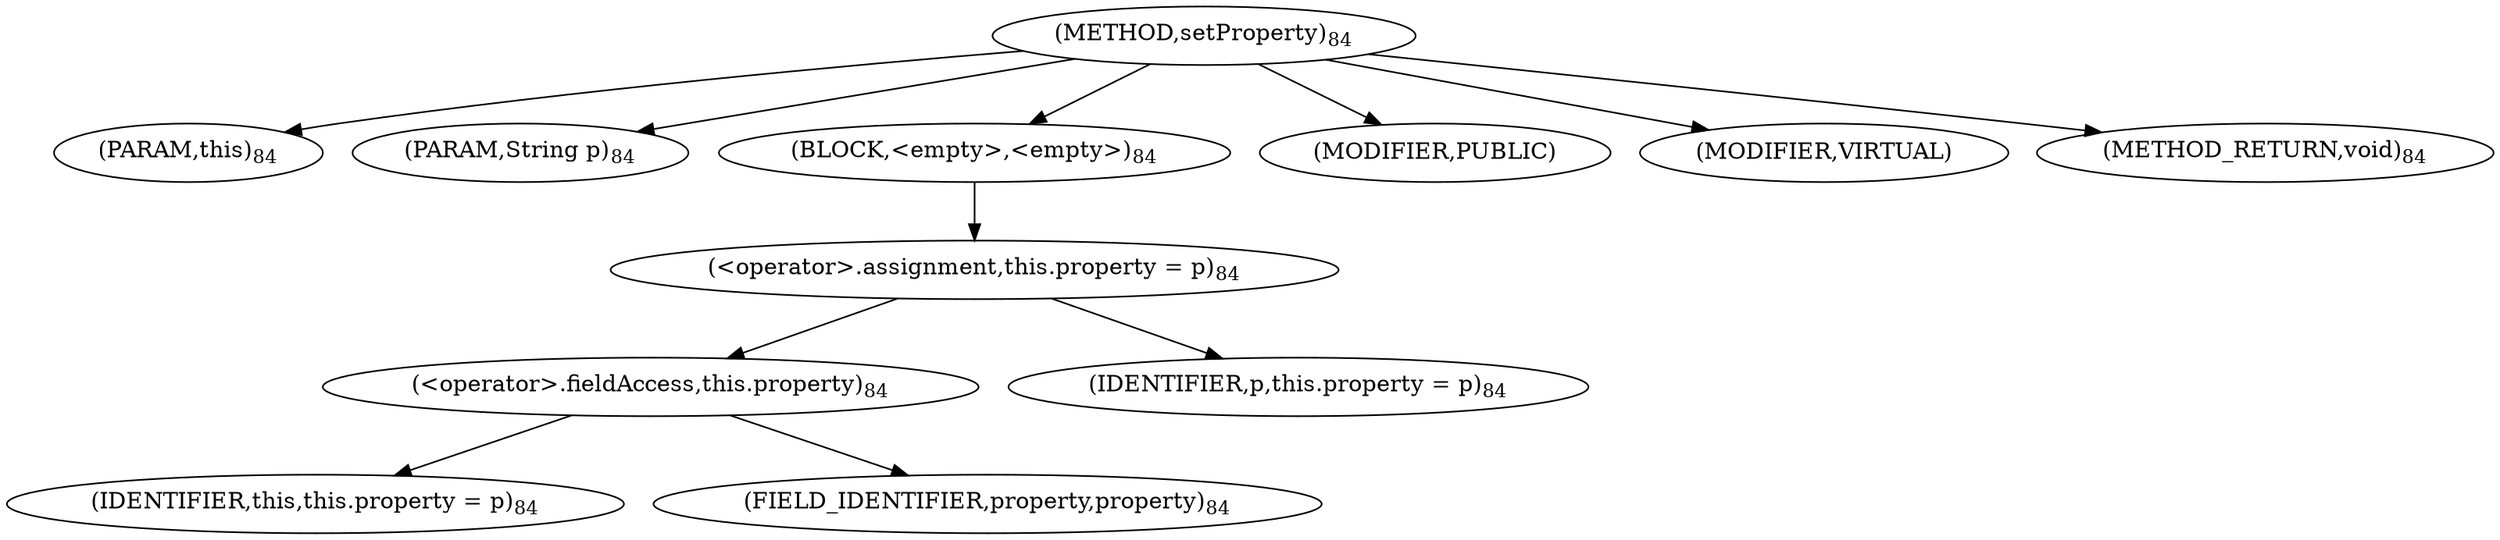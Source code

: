 digraph "setProperty" {  
"18" [label = <(METHOD,setProperty)<SUB>84</SUB>> ]
"19" [label = <(PARAM,this)<SUB>84</SUB>> ]
"20" [label = <(PARAM,String p)<SUB>84</SUB>> ]
"21" [label = <(BLOCK,&lt;empty&gt;,&lt;empty&gt;)<SUB>84</SUB>> ]
"22" [label = <(&lt;operator&gt;.assignment,this.property = p)<SUB>84</SUB>> ]
"23" [label = <(&lt;operator&gt;.fieldAccess,this.property)<SUB>84</SUB>> ]
"24" [label = <(IDENTIFIER,this,this.property = p)<SUB>84</SUB>> ]
"25" [label = <(FIELD_IDENTIFIER,property,property)<SUB>84</SUB>> ]
"26" [label = <(IDENTIFIER,p,this.property = p)<SUB>84</SUB>> ]
"27" [label = <(MODIFIER,PUBLIC)> ]
"28" [label = <(MODIFIER,VIRTUAL)> ]
"29" [label = <(METHOD_RETURN,void)<SUB>84</SUB>> ]
  "18" -> "19" 
  "18" -> "20" 
  "18" -> "21" 
  "18" -> "27" 
  "18" -> "28" 
  "18" -> "29" 
  "21" -> "22" 
  "22" -> "23" 
  "22" -> "26" 
  "23" -> "24" 
  "23" -> "25" 
}
